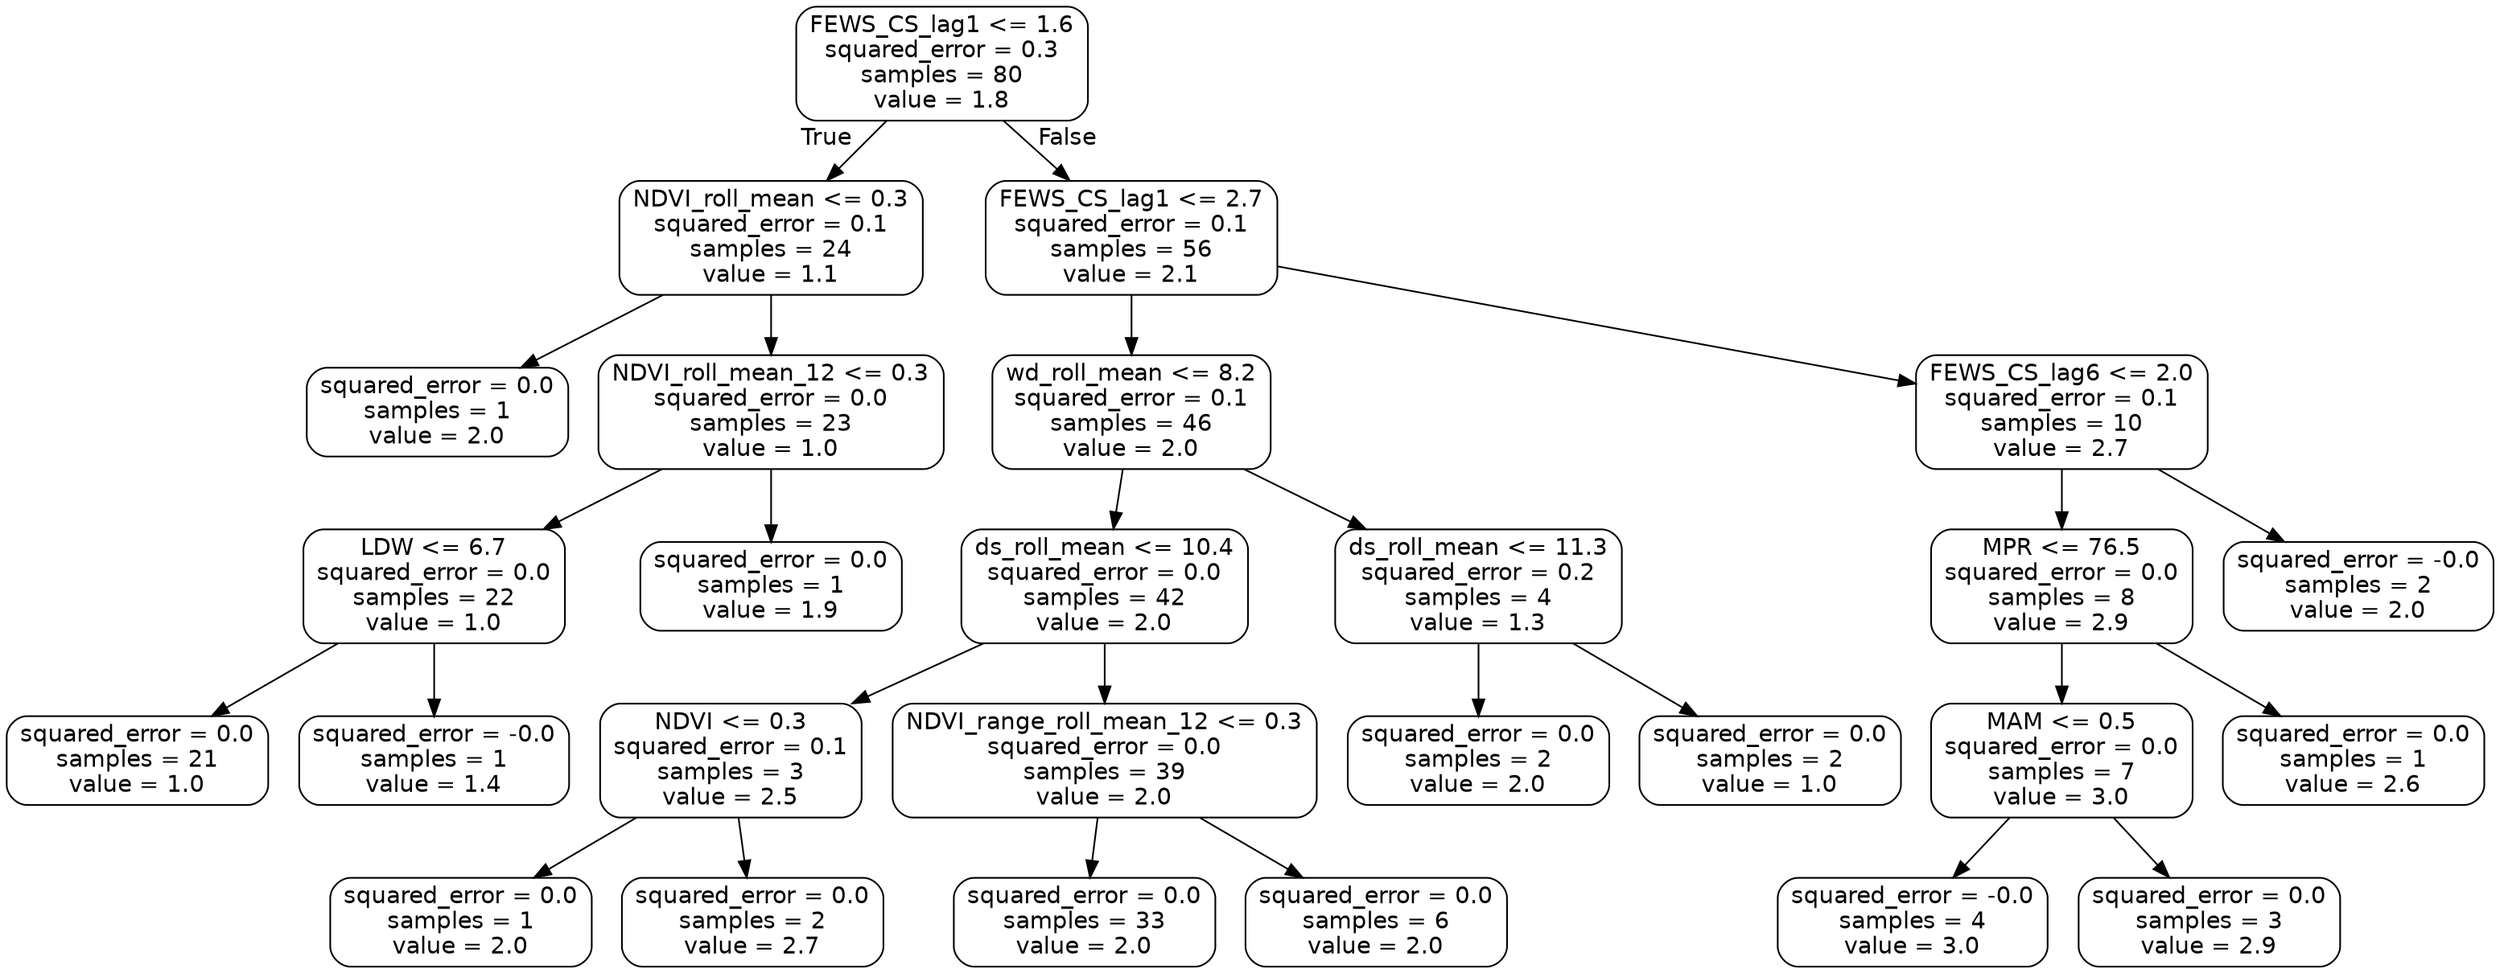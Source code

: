 digraph Tree {
node [shape=box, style="rounded", color="black", fontname="helvetica"] ;
edge [fontname="helvetica"] ;
0 [label="FEWS_CS_lag1 <= 1.6\nsquared_error = 0.3\nsamples = 80\nvalue = 1.8"] ;
1 [label="NDVI_roll_mean <= 0.3\nsquared_error = 0.1\nsamples = 24\nvalue = 1.1"] ;
0 -> 1 [labeldistance=2.5, labelangle=45, headlabel="True"] ;
2 [label="squared_error = 0.0\nsamples = 1\nvalue = 2.0"] ;
1 -> 2 ;
3 [label="NDVI_roll_mean_12 <= 0.3\nsquared_error = 0.0\nsamples = 23\nvalue = 1.0"] ;
1 -> 3 ;
4 [label="LDW <= 6.7\nsquared_error = 0.0\nsamples = 22\nvalue = 1.0"] ;
3 -> 4 ;
5 [label="squared_error = 0.0\nsamples = 21\nvalue = 1.0"] ;
4 -> 5 ;
6 [label="squared_error = -0.0\nsamples = 1\nvalue = 1.4"] ;
4 -> 6 ;
7 [label="squared_error = 0.0\nsamples = 1\nvalue = 1.9"] ;
3 -> 7 ;
8 [label="FEWS_CS_lag1 <= 2.7\nsquared_error = 0.1\nsamples = 56\nvalue = 2.1"] ;
0 -> 8 [labeldistance=2.5, labelangle=-45, headlabel="False"] ;
9 [label="wd_roll_mean <= 8.2\nsquared_error = 0.1\nsamples = 46\nvalue = 2.0"] ;
8 -> 9 ;
10 [label="ds_roll_mean <= 10.4\nsquared_error = 0.0\nsamples = 42\nvalue = 2.0"] ;
9 -> 10 ;
11 [label="NDVI <= 0.3\nsquared_error = 0.1\nsamples = 3\nvalue = 2.5"] ;
10 -> 11 ;
12 [label="squared_error = 0.0\nsamples = 1\nvalue = 2.0"] ;
11 -> 12 ;
13 [label="squared_error = 0.0\nsamples = 2\nvalue = 2.7"] ;
11 -> 13 ;
14 [label="NDVI_range_roll_mean_12 <= 0.3\nsquared_error = 0.0\nsamples = 39\nvalue = 2.0"] ;
10 -> 14 ;
15 [label="squared_error = 0.0\nsamples = 33\nvalue = 2.0"] ;
14 -> 15 ;
16 [label="squared_error = 0.0\nsamples = 6\nvalue = 2.0"] ;
14 -> 16 ;
17 [label="ds_roll_mean <= 11.3\nsquared_error = 0.2\nsamples = 4\nvalue = 1.3"] ;
9 -> 17 ;
18 [label="squared_error = 0.0\nsamples = 2\nvalue = 2.0"] ;
17 -> 18 ;
19 [label="squared_error = 0.0\nsamples = 2\nvalue = 1.0"] ;
17 -> 19 ;
20 [label="FEWS_CS_lag6 <= 2.0\nsquared_error = 0.1\nsamples = 10\nvalue = 2.7"] ;
8 -> 20 ;
21 [label="MPR <= 76.5\nsquared_error = 0.0\nsamples = 8\nvalue = 2.9"] ;
20 -> 21 ;
22 [label="MAM <= 0.5\nsquared_error = 0.0\nsamples = 7\nvalue = 3.0"] ;
21 -> 22 ;
23 [label="squared_error = -0.0\nsamples = 4\nvalue = 3.0"] ;
22 -> 23 ;
24 [label="squared_error = 0.0\nsamples = 3\nvalue = 2.9"] ;
22 -> 24 ;
25 [label="squared_error = 0.0\nsamples = 1\nvalue = 2.6"] ;
21 -> 25 ;
26 [label="squared_error = -0.0\nsamples = 2\nvalue = 2.0"] ;
20 -> 26 ;
}